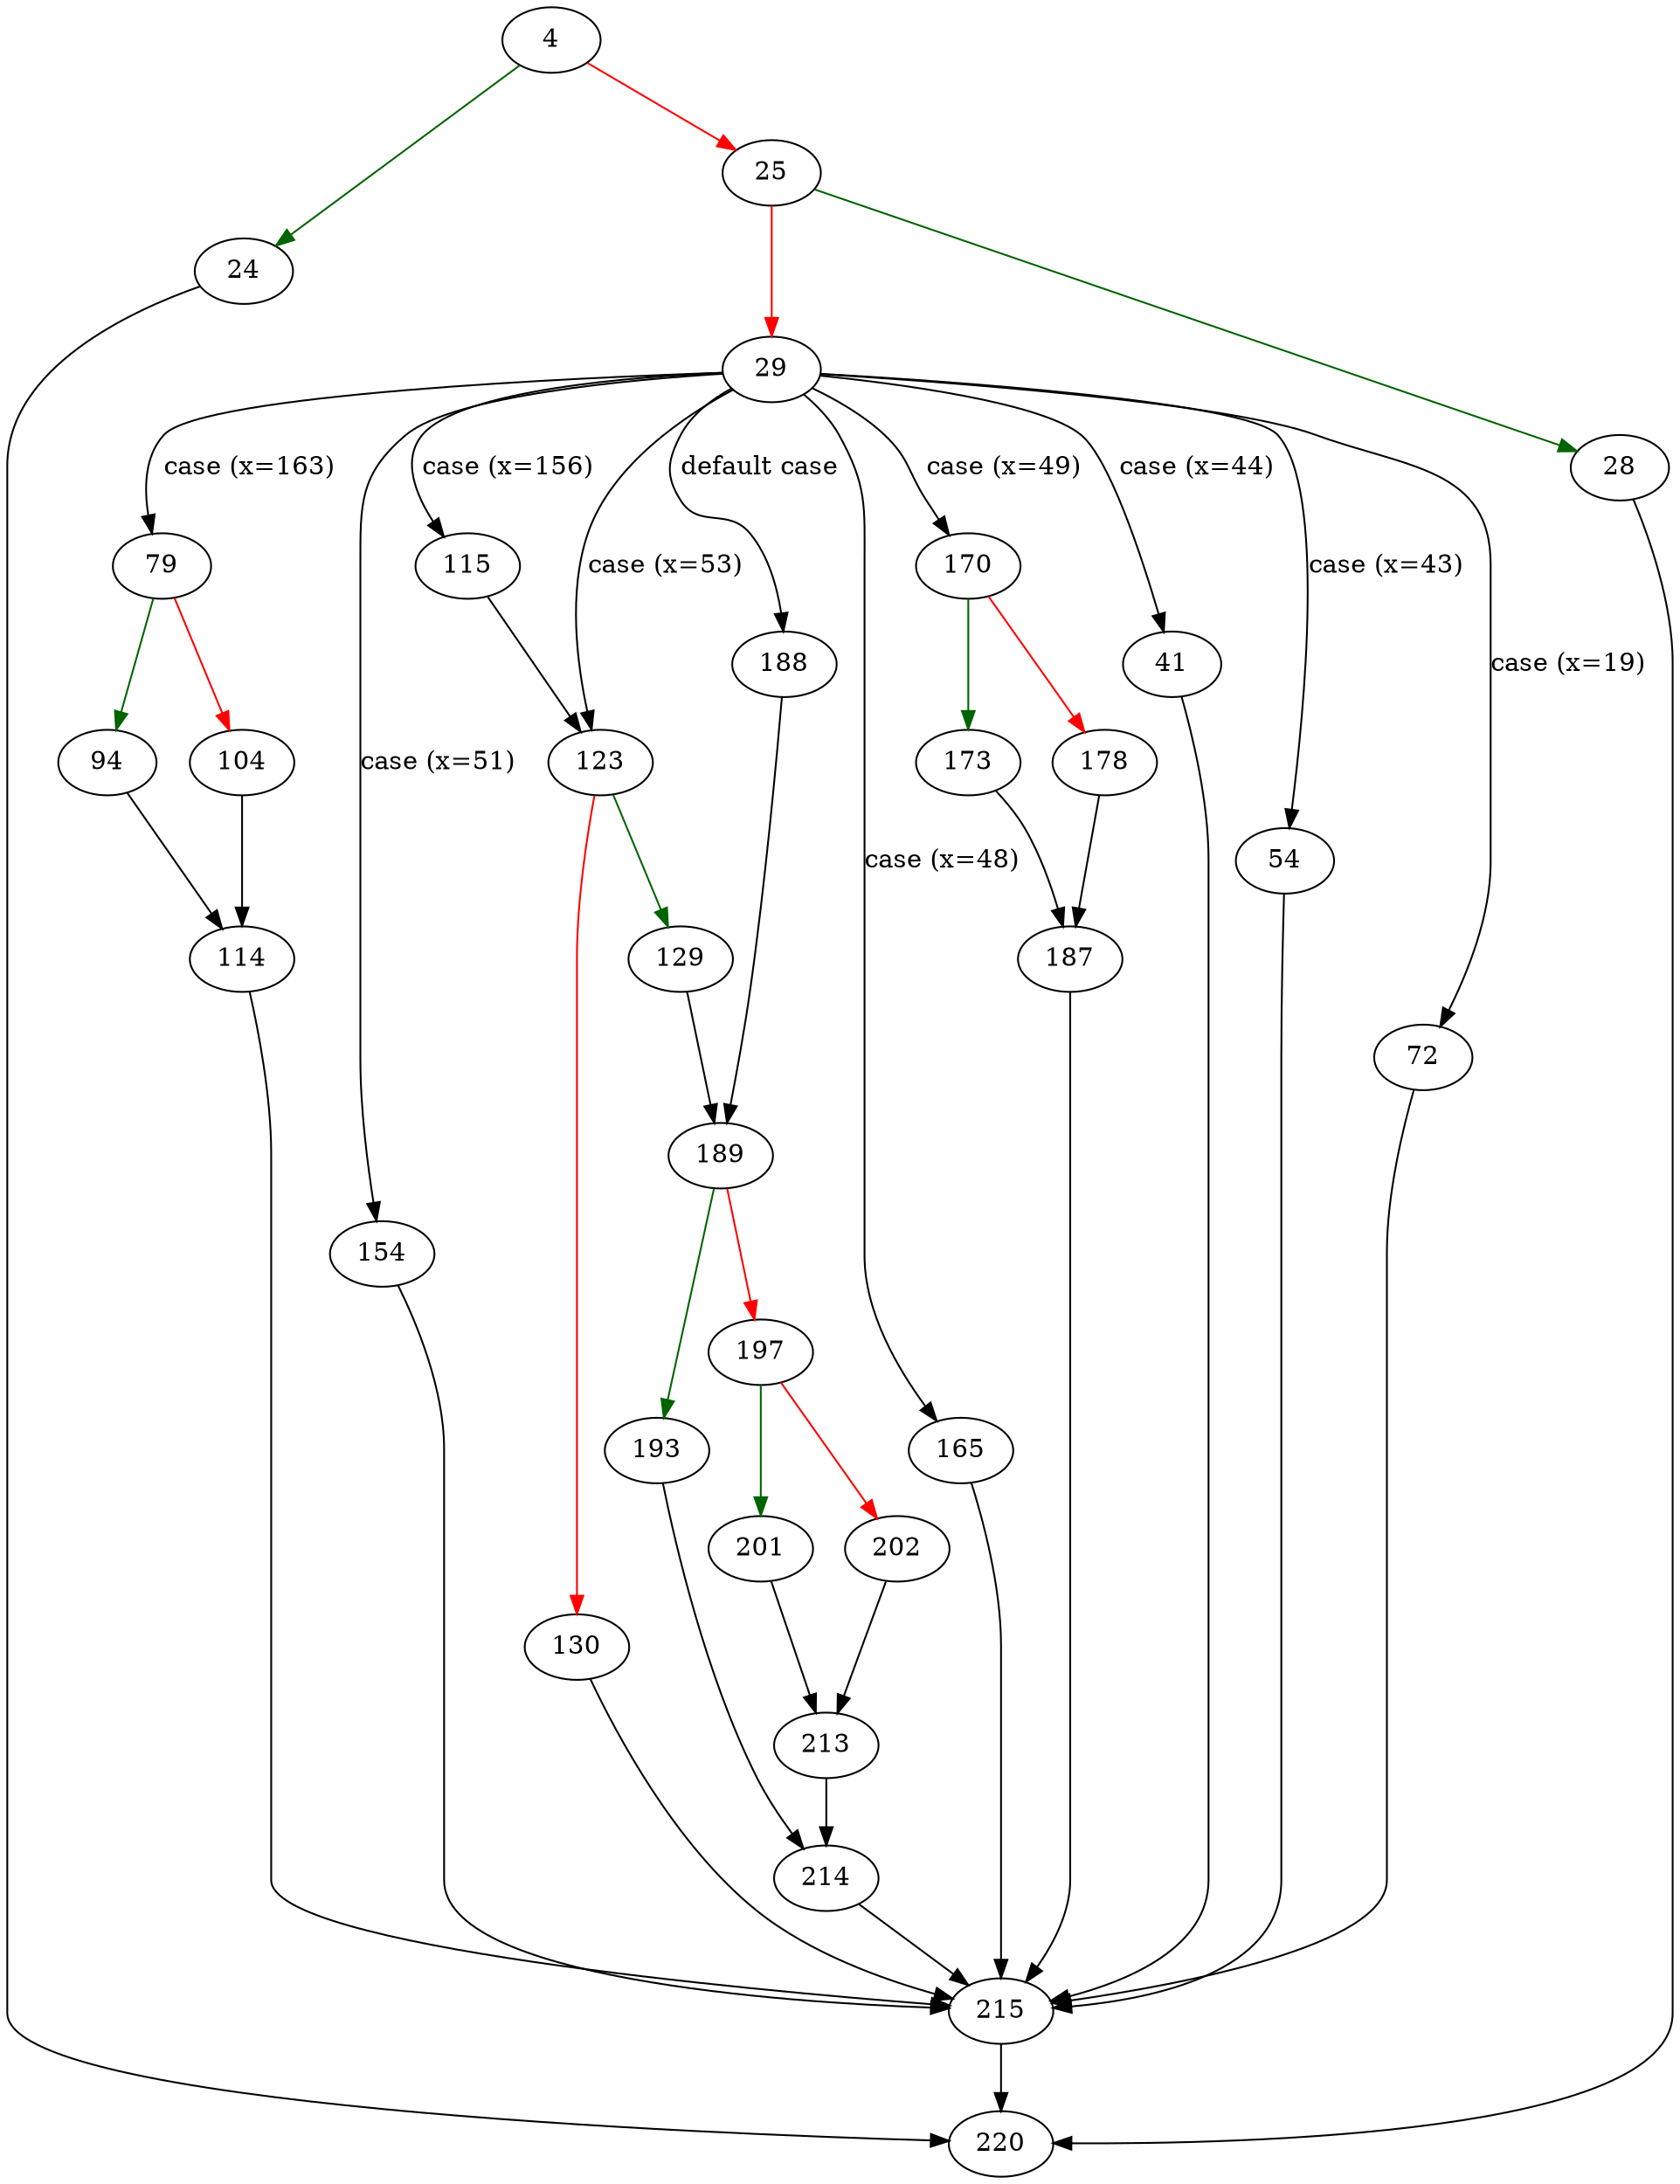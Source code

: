 strict digraph "sqlite3ExprIfFalse" {
	// Node definitions.
	4 [entry=true];
	24;
	25;
	220;
	28;
	29;
	41;
	54;
	72;
	79;
	115;
	123;
	154;
	165;
	170;
	188;
	215;
	94;
	104;
	114;
	129;
	130;
	189;
	173;
	178;
	187;
	193;
	197;
	214;
	201;
	202;
	213;

	// Edge definitions.
	4 -> 24 [
		color=darkgreen
		cond=true
	];
	4 -> 25 [
		color=red
		cond=false
	];
	24 -> 220;
	25 -> 28 [
		color=darkgreen
		cond=true
	];
	25 -> 29 [
		color=red
		cond=false
	];
	28 -> 220;
	29 -> 41 [
		cond="case (x=44)"
		label="case (x=44)"
	];
	29 -> 54 [
		cond="case (x=43)"
		label="case (x=43)"
	];
	29 -> 72 [
		cond="case (x=19)"
		label="case (x=19)"
	];
	29 -> 79 [
		cond="case (x=163)"
		label="case (x=163)"
	];
	29 -> 115 [
		cond="case (x=156)"
		label="case (x=156)"
	];
	29 -> 123 [
		cond="case (x=53)"
		label="case (x=53)"
	];
	29 -> 154 [
		cond="case (x=51)"
		label="case (x=51)"
	];
	29 -> 165 [
		cond="case (x=48)"
		label="case (x=48)"
	];
	29 -> 170 [
		cond="case (x=49)"
		label="case (x=49)"
	];
	29 -> 188 [
		cond="default case"
		label="default case"
	];
	41 -> 215;
	54 -> 215;
	72 -> 215;
	79 -> 94 [
		color=darkgreen
		cond=true
	];
	79 -> 104 [
		color=red
		cond=false
	];
	115 -> 123;
	123 -> 129 [
		color=darkgreen
		cond=true
	];
	123 -> 130 [
		color=red
		cond=false
	];
	154 -> 215;
	165 -> 215;
	170 -> 173 [
		color=darkgreen
		cond=true
	];
	170 -> 178 [
		color=red
		cond=false
	];
	188 -> 189;
	215 -> 220;
	94 -> 114;
	104 -> 114;
	114 -> 215;
	129 -> 189;
	130 -> 215;
	189 -> 193 [
		color=darkgreen
		cond=true
	];
	189 -> 197 [
		color=red
		cond=false
	];
	173 -> 187;
	178 -> 187;
	187 -> 215;
	193 -> 214;
	197 -> 201 [
		color=darkgreen
		cond=true
	];
	197 -> 202 [
		color=red
		cond=false
	];
	214 -> 215;
	201 -> 213;
	202 -> 213;
	213 -> 214;
}